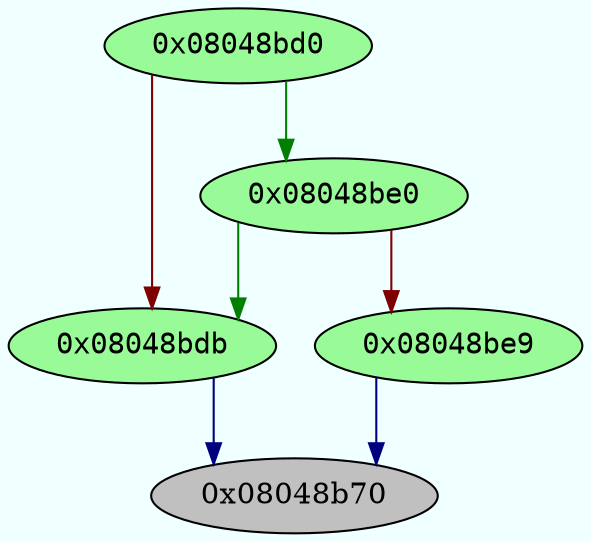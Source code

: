 digraph code {
	graph [bgcolor=azure fontsize=8 fontname="Courier" splines="ortho"];
	node [fillcolor=gray style=filled];
	edge [arrowhead="normal"];
	"0x08048bd0" -> "0x08048be0" [color="#007f00"];
	"0x08048bd0" -> "0x08048bdb" [color="#7f0000"];
	"0x08048bd0" [URL="entry1.init/0x08048bd0", fillcolor="palegreen",color="black", fontname="Courier",label="0x08048bd0"]
	"0x08048bdb" -> "0x08048b70" [color="#00007f"];
	"0x08048bdb" [URL="entry1.init/0x08048bdb", fillcolor="palegreen",color="black", fontname="Courier",label="0x08048bdb"]
	"0x08048be0" -> "0x08048bdb" [color="#007f00"];
	"0x08048be0" -> "0x08048be9" [color="#7f0000"];
	"0x08048be0" [URL="entry1.init/0x08048be0", fillcolor="palegreen",color="black", fontname="Courier",label="0x08048be0"]
	"0x08048be9" -> "0x08048b70" [color="#00007f"];
	"0x08048be9" [URL="entry1.init/0x08048be9", fillcolor="palegreen",color="black", fontname="Courier",label="0x08048be9"]
}
